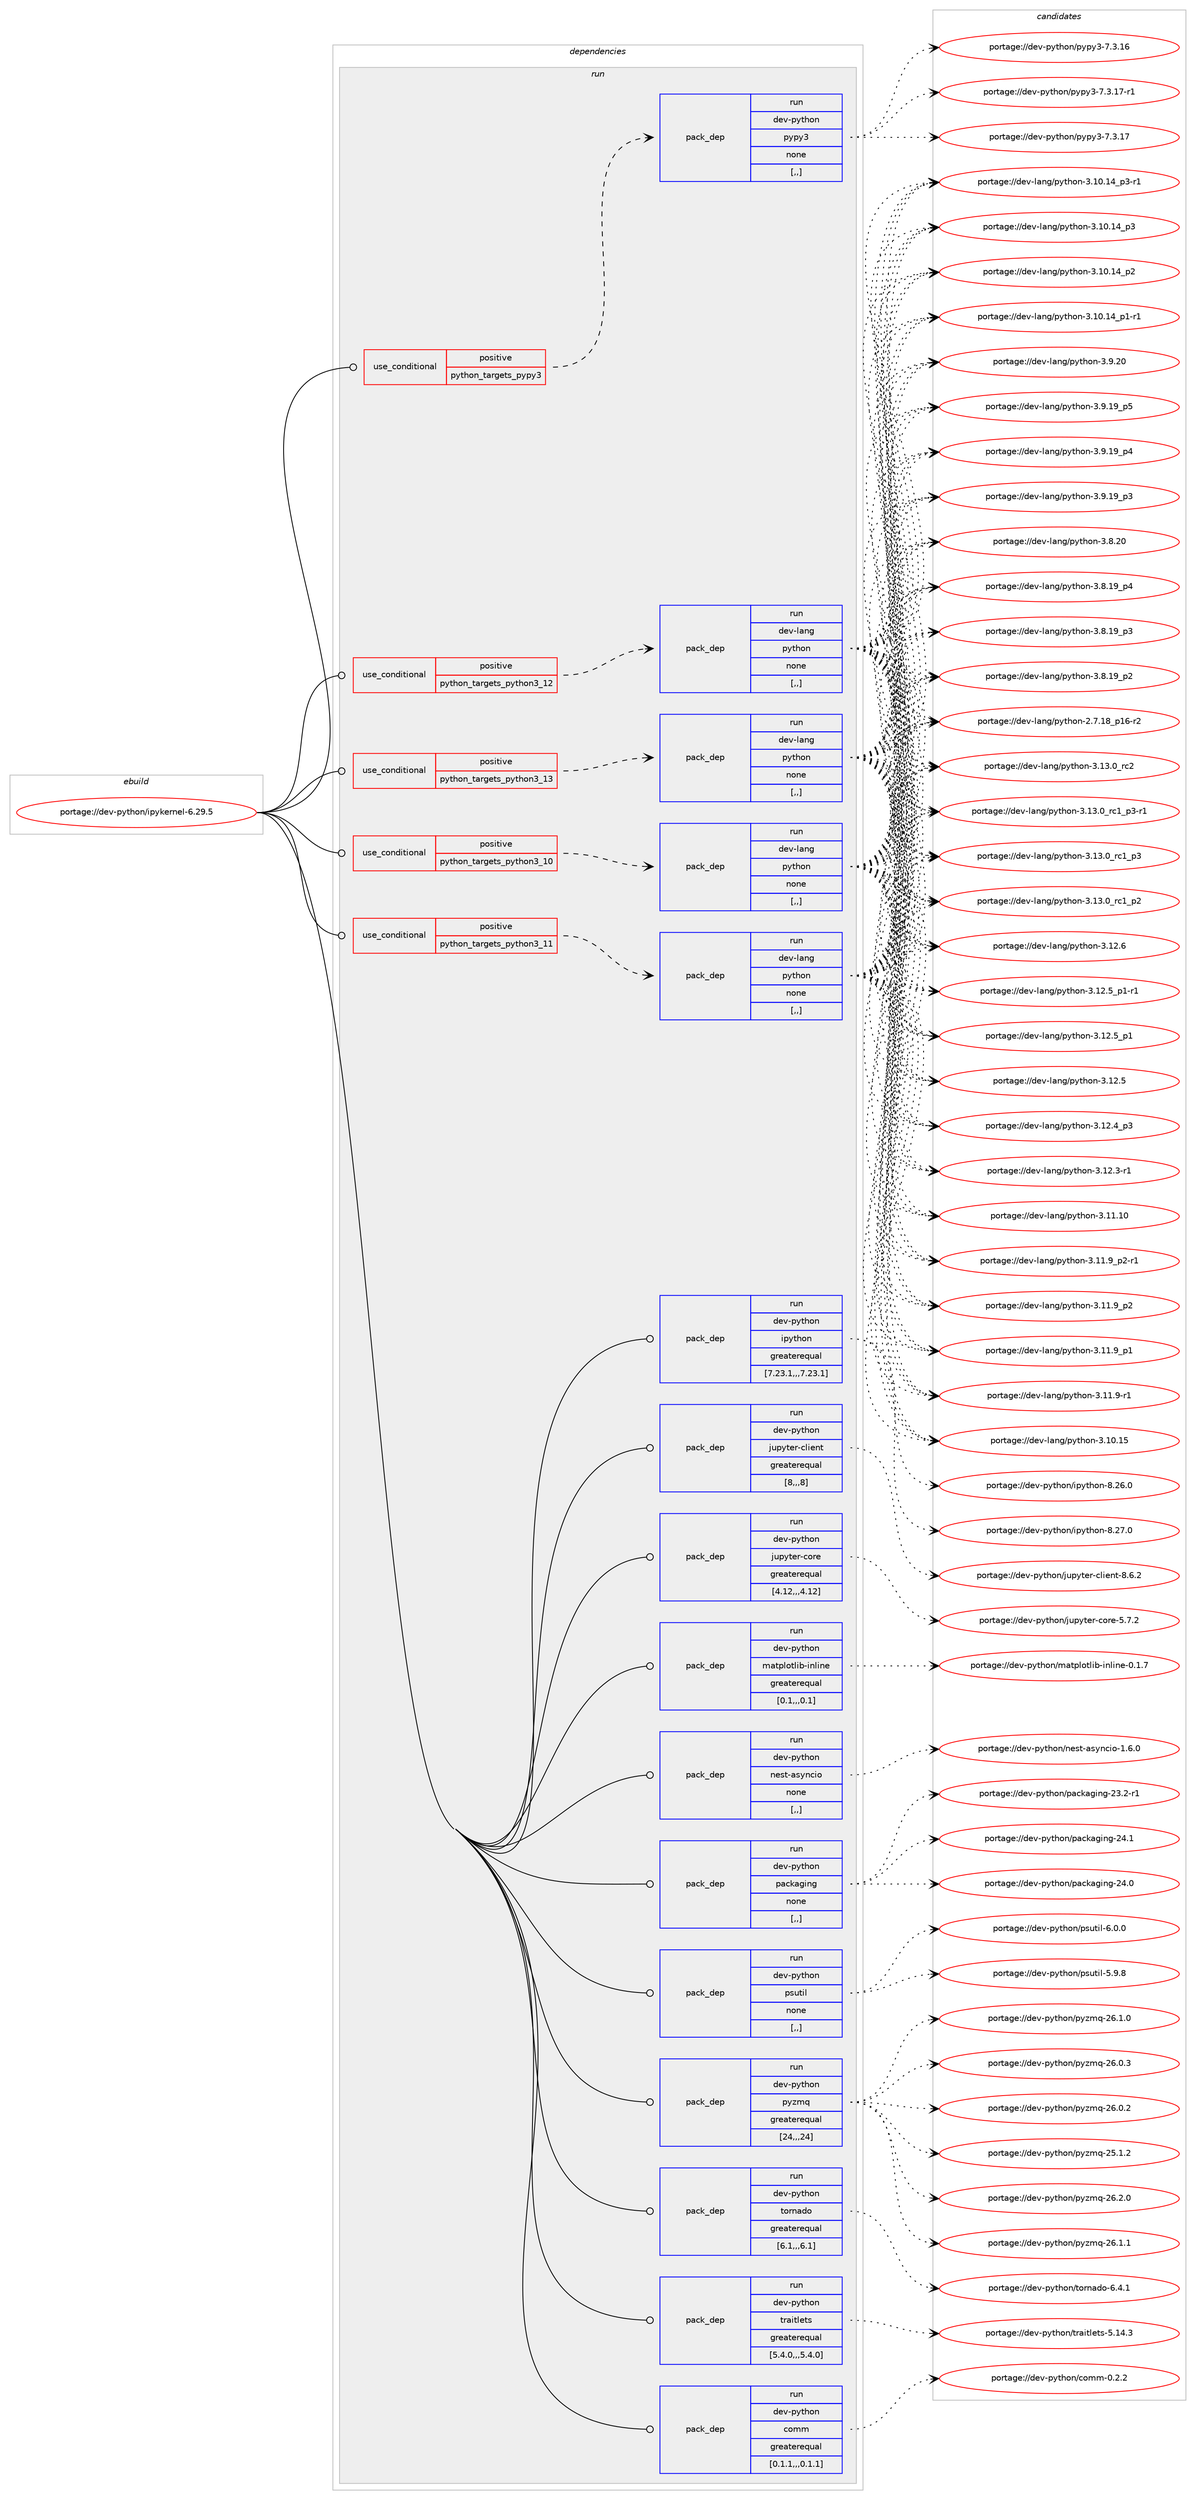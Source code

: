 digraph prolog {

# *************
# Graph options
# *************

newrank=true;
concentrate=true;
compound=true;
graph [rankdir=LR,fontname=Helvetica,fontsize=10,ranksep=1.5];#, ranksep=2.5, nodesep=0.2];
edge  [arrowhead=vee];
node  [fontname=Helvetica,fontsize=10];

# **********
# The ebuild
# **********

subgraph cluster_leftcol {
color=gray;
label=<<i>ebuild</i>>;
id [label="portage://dev-python/ipykernel-6.29.5", color=red, width=4, href="../dev-python/ipykernel-6.29.5.svg"];
}

# ****************
# The dependencies
# ****************

subgraph cluster_midcol {
color=gray;
label=<<i>dependencies</i>>;
subgraph cluster_compile {
fillcolor="#eeeeee";
style=filled;
label=<<i>compile</i>>;
}
subgraph cluster_compileandrun {
fillcolor="#eeeeee";
style=filled;
label=<<i>compile and run</i>>;
}
subgraph cluster_run {
fillcolor="#eeeeee";
style=filled;
label=<<i>run</i>>;
subgraph cond163982 {
dependency642794 [label=<<TABLE BORDER="0" CELLBORDER="1" CELLSPACING="0" CELLPADDING="4"><TR><TD ROWSPAN="3" CELLPADDING="10">use_conditional</TD></TR><TR><TD>positive</TD></TR><TR><TD>python_targets_pypy3</TD></TR></TABLE>>, shape=none, color=red];
subgraph pack473993 {
dependency642795 [label=<<TABLE BORDER="0" CELLBORDER="1" CELLSPACING="0" CELLPADDING="4" WIDTH="220"><TR><TD ROWSPAN="6" CELLPADDING="30">pack_dep</TD></TR><TR><TD WIDTH="110">run</TD></TR><TR><TD>dev-python</TD></TR><TR><TD>pypy3</TD></TR><TR><TD>none</TD></TR><TR><TD>[,,]</TD></TR></TABLE>>, shape=none, color=blue];
}
dependency642794:e -> dependency642795:w [weight=20,style="dashed",arrowhead="vee"];
}
id:e -> dependency642794:w [weight=20,style="solid",arrowhead="odot"];
subgraph cond163983 {
dependency642796 [label=<<TABLE BORDER="0" CELLBORDER="1" CELLSPACING="0" CELLPADDING="4"><TR><TD ROWSPAN="3" CELLPADDING="10">use_conditional</TD></TR><TR><TD>positive</TD></TR><TR><TD>python_targets_python3_10</TD></TR></TABLE>>, shape=none, color=red];
subgraph pack473994 {
dependency642797 [label=<<TABLE BORDER="0" CELLBORDER="1" CELLSPACING="0" CELLPADDING="4" WIDTH="220"><TR><TD ROWSPAN="6" CELLPADDING="30">pack_dep</TD></TR><TR><TD WIDTH="110">run</TD></TR><TR><TD>dev-lang</TD></TR><TR><TD>python</TD></TR><TR><TD>none</TD></TR><TR><TD>[,,]</TD></TR></TABLE>>, shape=none, color=blue];
}
dependency642796:e -> dependency642797:w [weight=20,style="dashed",arrowhead="vee"];
}
id:e -> dependency642796:w [weight=20,style="solid",arrowhead="odot"];
subgraph cond163984 {
dependency642798 [label=<<TABLE BORDER="0" CELLBORDER="1" CELLSPACING="0" CELLPADDING="4"><TR><TD ROWSPAN="3" CELLPADDING="10">use_conditional</TD></TR><TR><TD>positive</TD></TR><TR><TD>python_targets_python3_11</TD></TR></TABLE>>, shape=none, color=red];
subgraph pack473995 {
dependency642799 [label=<<TABLE BORDER="0" CELLBORDER="1" CELLSPACING="0" CELLPADDING="4" WIDTH="220"><TR><TD ROWSPAN="6" CELLPADDING="30">pack_dep</TD></TR><TR><TD WIDTH="110">run</TD></TR><TR><TD>dev-lang</TD></TR><TR><TD>python</TD></TR><TR><TD>none</TD></TR><TR><TD>[,,]</TD></TR></TABLE>>, shape=none, color=blue];
}
dependency642798:e -> dependency642799:w [weight=20,style="dashed",arrowhead="vee"];
}
id:e -> dependency642798:w [weight=20,style="solid",arrowhead="odot"];
subgraph cond163985 {
dependency642800 [label=<<TABLE BORDER="0" CELLBORDER="1" CELLSPACING="0" CELLPADDING="4"><TR><TD ROWSPAN="3" CELLPADDING="10">use_conditional</TD></TR><TR><TD>positive</TD></TR><TR><TD>python_targets_python3_12</TD></TR></TABLE>>, shape=none, color=red];
subgraph pack473996 {
dependency642801 [label=<<TABLE BORDER="0" CELLBORDER="1" CELLSPACING="0" CELLPADDING="4" WIDTH="220"><TR><TD ROWSPAN="6" CELLPADDING="30">pack_dep</TD></TR><TR><TD WIDTH="110">run</TD></TR><TR><TD>dev-lang</TD></TR><TR><TD>python</TD></TR><TR><TD>none</TD></TR><TR><TD>[,,]</TD></TR></TABLE>>, shape=none, color=blue];
}
dependency642800:e -> dependency642801:w [weight=20,style="dashed",arrowhead="vee"];
}
id:e -> dependency642800:w [weight=20,style="solid",arrowhead="odot"];
subgraph cond163986 {
dependency642802 [label=<<TABLE BORDER="0" CELLBORDER="1" CELLSPACING="0" CELLPADDING="4"><TR><TD ROWSPAN="3" CELLPADDING="10">use_conditional</TD></TR><TR><TD>positive</TD></TR><TR><TD>python_targets_python3_13</TD></TR></TABLE>>, shape=none, color=red];
subgraph pack473997 {
dependency642803 [label=<<TABLE BORDER="0" CELLBORDER="1" CELLSPACING="0" CELLPADDING="4" WIDTH="220"><TR><TD ROWSPAN="6" CELLPADDING="30">pack_dep</TD></TR><TR><TD WIDTH="110">run</TD></TR><TR><TD>dev-lang</TD></TR><TR><TD>python</TD></TR><TR><TD>none</TD></TR><TR><TD>[,,]</TD></TR></TABLE>>, shape=none, color=blue];
}
dependency642802:e -> dependency642803:w [weight=20,style="dashed",arrowhead="vee"];
}
id:e -> dependency642802:w [weight=20,style="solid",arrowhead="odot"];
subgraph pack473998 {
dependency642804 [label=<<TABLE BORDER="0" CELLBORDER="1" CELLSPACING="0" CELLPADDING="4" WIDTH="220"><TR><TD ROWSPAN="6" CELLPADDING="30">pack_dep</TD></TR><TR><TD WIDTH="110">run</TD></TR><TR><TD>dev-python</TD></TR><TR><TD>comm</TD></TR><TR><TD>greaterequal</TD></TR><TR><TD>[0.1.1,,,0.1.1]</TD></TR></TABLE>>, shape=none, color=blue];
}
id:e -> dependency642804:w [weight=20,style="solid",arrowhead="odot"];
subgraph pack473999 {
dependency642805 [label=<<TABLE BORDER="0" CELLBORDER="1" CELLSPACING="0" CELLPADDING="4" WIDTH="220"><TR><TD ROWSPAN="6" CELLPADDING="30">pack_dep</TD></TR><TR><TD WIDTH="110">run</TD></TR><TR><TD>dev-python</TD></TR><TR><TD>ipython</TD></TR><TR><TD>greaterequal</TD></TR><TR><TD>[7.23.1,,,7.23.1]</TD></TR></TABLE>>, shape=none, color=blue];
}
id:e -> dependency642805:w [weight=20,style="solid",arrowhead="odot"];
subgraph pack474000 {
dependency642806 [label=<<TABLE BORDER="0" CELLBORDER="1" CELLSPACING="0" CELLPADDING="4" WIDTH="220"><TR><TD ROWSPAN="6" CELLPADDING="30">pack_dep</TD></TR><TR><TD WIDTH="110">run</TD></TR><TR><TD>dev-python</TD></TR><TR><TD>jupyter-client</TD></TR><TR><TD>greaterequal</TD></TR><TR><TD>[8,,,8]</TD></TR></TABLE>>, shape=none, color=blue];
}
id:e -> dependency642806:w [weight=20,style="solid",arrowhead="odot"];
subgraph pack474001 {
dependency642807 [label=<<TABLE BORDER="0" CELLBORDER="1" CELLSPACING="0" CELLPADDING="4" WIDTH="220"><TR><TD ROWSPAN="6" CELLPADDING="30">pack_dep</TD></TR><TR><TD WIDTH="110">run</TD></TR><TR><TD>dev-python</TD></TR><TR><TD>jupyter-core</TD></TR><TR><TD>greaterequal</TD></TR><TR><TD>[4.12,,,4.12]</TD></TR></TABLE>>, shape=none, color=blue];
}
id:e -> dependency642807:w [weight=20,style="solid",arrowhead="odot"];
subgraph pack474002 {
dependency642808 [label=<<TABLE BORDER="0" CELLBORDER="1" CELLSPACING="0" CELLPADDING="4" WIDTH="220"><TR><TD ROWSPAN="6" CELLPADDING="30">pack_dep</TD></TR><TR><TD WIDTH="110">run</TD></TR><TR><TD>dev-python</TD></TR><TR><TD>matplotlib-inline</TD></TR><TR><TD>greaterequal</TD></TR><TR><TD>[0.1,,,0.1]</TD></TR></TABLE>>, shape=none, color=blue];
}
id:e -> dependency642808:w [weight=20,style="solid",arrowhead="odot"];
subgraph pack474003 {
dependency642809 [label=<<TABLE BORDER="0" CELLBORDER="1" CELLSPACING="0" CELLPADDING="4" WIDTH="220"><TR><TD ROWSPAN="6" CELLPADDING="30">pack_dep</TD></TR><TR><TD WIDTH="110">run</TD></TR><TR><TD>dev-python</TD></TR><TR><TD>nest-asyncio</TD></TR><TR><TD>none</TD></TR><TR><TD>[,,]</TD></TR></TABLE>>, shape=none, color=blue];
}
id:e -> dependency642809:w [weight=20,style="solid",arrowhead="odot"];
subgraph pack474004 {
dependency642810 [label=<<TABLE BORDER="0" CELLBORDER="1" CELLSPACING="0" CELLPADDING="4" WIDTH="220"><TR><TD ROWSPAN="6" CELLPADDING="30">pack_dep</TD></TR><TR><TD WIDTH="110">run</TD></TR><TR><TD>dev-python</TD></TR><TR><TD>packaging</TD></TR><TR><TD>none</TD></TR><TR><TD>[,,]</TD></TR></TABLE>>, shape=none, color=blue];
}
id:e -> dependency642810:w [weight=20,style="solid",arrowhead="odot"];
subgraph pack474005 {
dependency642811 [label=<<TABLE BORDER="0" CELLBORDER="1" CELLSPACING="0" CELLPADDING="4" WIDTH="220"><TR><TD ROWSPAN="6" CELLPADDING="30">pack_dep</TD></TR><TR><TD WIDTH="110">run</TD></TR><TR><TD>dev-python</TD></TR><TR><TD>psutil</TD></TR><TR><TD>none</TD></TR><TR><TD>[,,]</TD></TR></TABLE>>, shape=none, color=blue];
}
id:e -> dependency642811:w [weight=20,style="solid",arrowhead="odot"];
subgraph pack474006 {
dependency642812 [label=<<TABLE BORDER="0" CELLBORDER="1" CELLSPACING="0" CELLPADDING="4" WIDTH="220"><TR><TD ROWSPAN="6" CELLPADDING="30">pack_dep</TD></TR><TR><TD WIDTH="110">run</TD></TR><TR><TD>dev-python</TD></TR><TR><TD>pyzmq</TD></TR><TR><TD>greaterequal</TD></TR><TR><TD>[24,,,24]</TD></TR></TABLE>>, shape=none, color=blue];
}
id:e -> dependency642812:w [weight=20,style="solid",arrowhead="odot"];
subgraph pack474007 {
dependency642813 [label=<<TABLE BORDER="0" CELLBORDER="1" CELLSPACING="0" CELLPADDING="4" WIDTH="220"><TR><TD ROWSPAN="6" CELLPADDING="30">pack_dep</TD></TR><TR><TD WIDTH="110">run</TD></TR><TR><TD>dev-python</TD></TR><TR><TD>tornado</TD></TR><TR><TD>greaterequal</TD></TR><TR><TD>[6.1,,,6.1]</TD></TR></TABLE>>, shape=none, color=blue];
}
id:e -> dependency642813:w [weight=20,style="solid",arrowhead="odot"];
subgraph pack474008 {
dependency642814 [label=<<TABLE BORDER="0" CELLBORDER="1" CELLSPACING="0" CELLPADDING="4" WIDTH="220"><TR><TD ROWSPAN="6" CELLPADDING="30">pack_dep</TD></TR><TR><TD WIDTH="110">run</TD></TR><TR><TD>dev-python</TD></TR><TR><TD>traitlets</TD></TR><TR><TD>greaterequal</TD></TR><TR><TD>[5.4.0,,,5.4.0]</TD></TR></TABLE>>, shape=none, color=blue];
}
id:e -> dependency642814:w [weight=20,style="solid",arrowhead="odot"];
}
}

# **************
# The candidates
# **************

subgraph cluster_choices {
rank=same;
color=gray;
label=<<i>candidates</i>>;

subgraph choice473993 {
color=black;
nodesep=1;
choice100101118451121211161041111104711212111212151455546514649554511449 [label="portage://dev-python/pypy3-7.3.17-r1", color=red, width=4,href="../dev-python/pypy3-7.3.17-r1.svg"];
choice10010111845112121116104111110471121211121215145554651464955 [label="portage://dev-python/pypy3-7.3.17", color=red, width=4,href="../dev-python/pypy3-7.3.17.svg"];
choice10010111845112121116104111110471121211121215145554651464954 [label="portage://dev-python/pypy3-7.3.16", color=red, width=4,href="../dev-python/pypy3-7.3.16.svg"];
dependency642795:e -> choice100101118451121211161041111104711212111212151455546514649554511449:w [style=dotted,weight="100"];
dependency642795:e -> choice10010111845112121116104111110471121211121215145554651464955:w [style=dotted,weight="100"];
dependency642795:e -> choice10010111845112121116104111110471121211121215145554651464954:w [style=dotted,weight="100"];
}
subgraph choice473994 {
color=black;
nodesep=1;
choice10010111845108971101034711212111610411111045514649514648951149950 [label="portage://dev-lang/python-3.13.0_rc2", color=red, width=4,href="../dev-lang/python-3.13.0_rc2.svg"];
choice1001011184510897110103471121211161041111104551464951464895114994995112514511449 [label="portage://dev-lang/python-3.13.0_rc1_p3-r1", color=red, width=4,href="../dev-lang/python-3.13.0_rc1_p3-r1.svg"];
choice100101118451089711010347112121116104111110455146495146489511499499511251 [label="portage://dev-lang/python-3.13.0_rc1_p3", color=red, width=4,href="../dev-lang/python-3.13.0_rc1_p3.svg"];
choice100101118451089711010347112121116104111110455146495146489511499499511250 [label="portage://dev-lang/python-3.13.0_rc1_p2", color=red, width=4,href="../dev-lang/python-3.13.0_rc1_p2.svg"];
choice10010111845108971101034711212111610411111045514649504654 [label="portage://dev-lang/python-3.12.6", color=red, width=4,href="../dev-lang/python-3.12.6.svg"];
choice1001011184510897110103471121211161041111104551464950465395112494511449 [label="portage://dev-lang/python-3.12.5_p1-r1", color=red, width=4,href="../dev-lang/python-3.12.5_p1-r1.svg"];
choice100101118451089711010347112121116104111110455146495046539511249 [label="portage://dev-lang/python-3.12.5_p1", color=red, width=4,href="../dev-lang/python-3.12.5_p1.svg"];
choice10010111845108971101034711212111610411111045514649504653 [label="portage://dev-lang/python-3.12.5", color=red, width=4,href="../dev-lang/python-3.12.5.svg"];
choice100101118451089711010347112121116104111110455146495046529511251 [label="portage://dev-lang/python-3.12.4_p3", color=red, width=4,href="../dev-lang/python-3.12.4_p3.svg"];
choice100101118451089711010347112121116104111110455146495046514511449 [label="portage://dev-lang/python-3.12.3-r1", color=red, width=4,href="../dev-lang/python-3.12.3-r1.svg"];
choice1001011184510897110103471121211161041111104551464949464948 [label="portage://dev-lang/python-3.11.10", color=red, width=4,href="../dev-lang/python-3.11.10.svg"];
choice1001011184510897110103471121211161041111104551464949465795112504511449 [label="portage://dev-lang/python-3.11.9_p2-r1", color=red, width=4,href="../dev-lang/python-3.11.9_p2-r1.svg"];
choice100101118451089711010347112121116104111110455146494946579511250 [label="portage://dev-lang/python-3.11.9_p2", color=red, width=4,href="../dev-lang/python-3.11.9_p2.svg"];
choice100101118451089711010347112121116104111110455146494946579511249 [label="portage://dev-lang/python-3.11.9_p1", color=red, width=4,href="../dev-lang/python-3.11.9_p1.svg"];
choice100101118451089711010347112121116104111110455146494946574511449 [label="portage://dev-lang/python-3.11.9-r1", color=red, width=4,href="../dev-lang/python-3.11.9-r1.svg"];
choice1001011184510897110103471121211161041111104551464948464953 [label="portage://dev-lang/python-3.10.15", color=red, width=4,href="../dev-lang/python-3.10.15.svg"];
choice100101118451089711010347112121116104111110455146494846495295112514511449 [label="portage://dev-lang/python-3.10.14_p3-r1", color=red, width=4,href="../dev-lang/python-3.10.14_p3-r1.svg"];
choice10010111845108971101034711212111610411111045514649484649529511251 [label="portage://dev-lang/python-3.10.14_p3", color=red, width=4,href="../dev-lang/python-3.10.14_p3.svg"];
choice10010111845108971101034711212111610411111045514649484649529511250 [label="portage://dev-lang/python-3.10.14_p2", color=red, width=4,href="../dev-lang/python-3.10.14_p2.svg"];
choice100101118451089711010347112121116104111110455146494846495295112494511449 [label="portage://dev-lang/python-3.10.14_p1-r1", color=red, width=4,href="../dev-lang/python-3.10.14_p1-r1.svg"];
choice10010111845108971101034711212111610411111045514657465048 [label="portage://dev-lang/python-3.9.20", color=red, width=4,href="../dev-lang/python-3.9.20.svg"];
choice100101118451089711010347112121116104111110455146574649579511253 [label="portage://dev-lang/python-3.9.19_p5", color=red, width=4,href="../dev-lang/python-3.9.19_p5.svg"];
choice100101118451089711010347112121116104111110455146574649579511252 [label="portage://dev-lang/python-3.9.19_p4", color=red, width=4,href="../dev-lang/python-3.9.19_p4.svg"];
choice100101118451089711010347112121116104111110455146574649579511251 [label="portage://dev-lang/python-3.9.19_p3", color=red, width=4,href="../dev-lang/python-3.9.19_p3.svg"];
choice10010111845108971101034711212111610411111045514656465048 [label="portage://dev-lang/python-3.8.20", color=red, width=4,href="../dev-lang/python-3.8.20.svg"];
choice100101118451089711010347112121116104111110455146564649579511252 [label="portage://dev-lang/python-3.8.19_p4", color=red, width=4,href="../dev-lang/python-3.8.19_p4.svg"];
choice100101118451089711010347112121116104111110455146564649579511251 [label="portage://dev-lang/python-3.8.19_p3", color=red, width=4,href="../dev-lang/python-3.8.19_p3.svg"];
choice100101118451089711010347112121116104111110455146564649579511250 [label="portage://dev-lang/python-3.8.19_p2", color=red, width=4,href="../dev-lang/python-3.8.19_p2.svg"];
choice100101118451089711010347112121116104111110455046554649569511249544511450 [label="portage://dev-lang/python-2.7.18_p16-r2", color=red, width=4,href="../dev-lang/python-2.7.18_p16-r2.svg"];
dependency642797:e -> choice10010111845108971101034711212111610411111045514649514648951149950:w [style=dotted,weight="100"];
dependency642797:e -> choice1001011184510897110103471121211161041111104551464951464895114994995112514511449:w [style=dotted,weight="100"];
dependency642797:e -> choice100101118451089711010347112121116104111110455146495146489511499499511251:w [style=dotted,weight="100"];
dependency642797:e -> choice100101118451089711010347112121116104111110455146495146489511499499511250:w [style=dotted,weight="100"];
dependency642797:e -> choice10010111845108971101034711212111610411111045514649504654:w [style=dotted,weight="100"];
dependency642797:e -> choice1001011184510897110103471121211161041111104551464950465395112494511449:w [style=dotted,weight="100"];
dependency642797:e -> choice100101118451089711010347112121116104111110455146495046539511249:w [style=dotted,weight="100"];
dependency642797:e -> choice10010111845108971101034711212111610411111045514649504653:w [style=dotted,weight="100"];
dependency642797:e -> choice100101118451089711010347112121116104111110455146495046529511251:w [style=dotted,weight="100"];
dependency642797:e -> choice100101118451089711010347112121116104111110455146495046514511449:w [style=dotted,weight="100"];
dependency642797:e -> choice1001011184510897110103471121211161041111104551464949464948:w [style=dotted,weight="100"];
dependency642797:e -> choice1001011184510897110103471121211161041111104551464949465795112504511449:w [style=dotted,weight="100"];
dependency642797:e -> choice100101118451089711010347112121116104111110455146494946579511250:w [style=dotted,weight="100"];
dependency642797:e -> choice100101118451089711010347112121116104111110455146494946579511249:w [style=dotted,weight="100"];
dependency642797:e -> choice100101118451089711010347112121116104111110455146494946574511449:w [style=dotted,weight="100"];
dependency642797:e -> choice1001011184510897110103471121211161041111104551464948464953:w [style=dotted,weight="100"];
dependency642797:e -> choice100101118451089711010347112121116104111110455146494846495295112514511449:w [style=dotted,weight="100"];
dependency642797:e -> choice10010111845108971101034711212111610411111045514649484649529511251:w [style=dotted,weight="100"];
dependency642797:e -> choice10010111845108971101034711212111610411111045514649484649529511250:w [style=dotted,weight="100"];
dependency642797:e -> choice100101118451089711010347112121116104111110455146494846495295112494511449:w [style=dotted,weight="100"];
dependency642797:e -> choice10010111845108971101034711212111610411111045514657465048:w [style=dotted,weight="100"];
dependency642797:e -> choice100101118451089711010347112121116104111110455146574649579511253:w [style=dotted,weight="100"];
dependency642797:e -> choice100101118451089711010347112121116104111110455146574649579511252:w [style=dotted,weight="100"];
dependency642797:e -> choice100101118451089711010347112121116104111110455146574649579511251:w [style=dotted,weight="100"];
dependency642797:e -> choice10010111845108971101034711212111610411111045514656465048:w [style=dotted,weight="100"];
dependency642797:e -> choice100101118451089711010347112121116104111110455146564649579511252:w [style=dotted,weight="100"];
dependency642797:e -> choice100101118451089711010347112121116104111110455146564649579511251:w [style=dotted,weight="100"];
dependency642797:e -> choice100101118451089711010347112121116104111110455146564649579511250:w [style=dotted,weight="100"];
dependency642797:e -> choice100101118451089711010347112121116104111110455046554649569511249544511450:w [style=dotted,weight="100"];
}
subgraph choice473995 {
color=black;
nodesep=1;
choice10010111845108971101034711212111610411111045514649514648951149950 [label="portage://dev-lang/python-3.13.0_rc2", color=red, width=4,href="../dev-lang/python-3.13.0_rc2.svg"];
choice1001011184510897110103471121211161041111104551464951464895114994995112514511449 [label="portage://dev-lang/python-3.13.0_rc1_p3-r1", color=red, width=4,href="../dev-lang/python-3.13.0_rc1_p3-r1.svg"];
choice100101118451089711010347112121116104111110455146495146489511499499511251 [label="portage://dev-lang/python-3.13.0_rc1_p3", color=red, width=4,href="../dev-lang/python-3.13.0_rc1_p3.svg"];
choice100101118451089711010347112121116104111110455146495146489511499499511250 [label="portage://dev-lang/python-3.13.0_rc1_p2", color=red, width=4,href="../dev-lang/python-3.13.0_rc1_p2.svg"];
choice10010111845108971101034711212111610411111045514649504654 [label="portage://dev-lang/python-3.12.6", color=red, width=4,href="../dev-lang/python-3.12.6.svg"];
choice1001011184510897110103471121211161041111104551464950465395112494511449 [label="portage://dev-lang/python-3.12.5_p1-r1", color=red, width=4,href="../dev-lang/python-3.12.5_p1-r1.svg"];
choice100101118451089711010347112121116104111110455146495046539511249 [label="portage://dev-lang/python-3.12.5_p1", color=red, width=4,href="../dev-lang/python-3.12.5_p1.svg"];
choice10010111845108971101034711212111610411111045514649504653 [label="portage://dev-lang/python-3.12.5", color=red, width=4,href="../dev-lang/python-3.12.5.svg"];
choice100101118451089711010347112121116104111110455146495046529511251 [label="portage://dev-lang/python-3.12.4_p3", color=red, width=4,href="../dev-lang/python-3.12.4_p3.svg"];
choice100101118451089711010347112121116104111110455146495046514511449 [label="portage://dev-lang/python-3.12.3-r1", color=red, width=4,href="../dev-lang/python-3.12.3-r1.svg"];
choice1001011184510897110103471121211161041111104551464949464948 [label="portage://dev-lang/python-3.11.10", color=red, width=4,href="../dev-lang/python-3.11.10.svg"];
choice1001011184510897110103471121211161041111104551464949465795112504511449 [label="portage://dev-lang/python-3.11.9_p2-r1", color=red, width=4,href="../dev-lang/python-3.11.9_p2-r1.svg"];
choice100101118451089711010347112121116104111110455146494946579511250 [label="portage://dev-lang/python-3.11.9_p2", color=red, width=4,href="../dev-lang/python-3.11.9_p2.svg"];
choice100101118451089711010347112121116104111110455146494946579511249 [label="portage://dev-lang/python-3.11.9_p1", color=red, width=4,href="../dev-lang/python-3.11.9_p1.svg"];
choice100101118451089711010347112121116104111110455146494946574511449 [label="portage://dev-lang/python-3.11.9-r1", color=red, width=4,href="../dev-lang/python-3.11.9-r1.svg"];
choice1001011184510897110103471121211161041111104551464948464953 [label="portage://dev-lang/python-3.10.15", color=red, width=4,href="../dev-lang/python-3.10.15.svg"];
choice100101118451089711010347112121116104111110455146494846495295112514511449 [label="portage://dev-lang/python-3.10.14_p3-r1", color=red, width=4,href="../dev-lang/python-3.10.14_p3-r1.svg"];
choice10010111845108971101034711212111610411111045514649484649529511251 [label="portage://dev-lang/python-3.10.14_p3", color=red, width=4,href="../dev-lang/python-3.10.14_p3.svg"];
choice10010111845108971101034711212111610411111045514649484649529511250 [label="portage://dev-lang/python-3.10.14_p2", color=red, width=4,href="../dev-lang/python-3.10.14_p2.svg"];
choice100101118451089711010347112121116104111110455146494846495295112494511449 [label="portage://dev-lang/python-3.10.14_p1-r1", color=red, width=4,href="../dev-lang/python-3.10.14_p1-r1.svg"];
choice10010111845108971101034711212111610411111045514657465048 [label="portage://dev-lang/python-3.9.20", color=red, width=4,href="../dev-lang/python-3.9.20.svg"];
choice100101118451089711010347112121116104111110455146574649579511253 [label="portage://dev-lang/python-3.9.19_p5", color=red, width=4,href="../dev-lang/python-3.9.19_p5.svg"];
choice100101118451089711010347112121116104111110455146574649579511252 [label="portage://dev-lang/python-3.9.19_p4", color=red, width=4,href="../dev-lang/python-3.9.19_p4.svg"];
choice100101118451089711010347112121116104111110455146574649579511251 [label="portage://dev-lang/python-3.9.19_p3", color=red, width=4,href="../dev-lang/python-3.9.19_p3.svg"];
choice10010111845108971101034711212111610411111045514656465048 [label="portage://dev-lang/python-3.8.20", color=red, width=4,href="../dev-lang/python-3.8.20.svg"];
choice100101118451089711010347112121116104111110455146564649579511252 [label="portage://dev-lang/python-3.8.19_p4", color=red, width=4,href="../dev-lang/python-3.8.19_p4.svg"];
choice100101118451089711010347112121116104111110455146564649579511251 [label="portage://dev-lang/python-3.8.19_p3", color=red, width=4,href="../dev-lang/python-3.8.19_p3.svg"];
choice100101118451089711010347112121116104111110455146564649579511250 [label="portage://dev-lang/python-3.8.19_p2", color=red, width=4,href="../dev-lang/python-3.8.19_p2.svg"];
choice100101118451089711010347112121116104111110455046554649569511249544511450 [label="portage://dev-lang/python-2.7.18_p16-r2", color=red, width=4,href="../dev-lang/python-2.7.18_p16-r2.svg"];
dependency642799:e -> choice10010111845108971101034711212111610411111045514649514648951149950:w [style=dotted,weight="100"];
dependency642799:e -> choice1001011184510897110103471121211161041111104551464951464895114994995112514511449:w [style=dotted,weight="100"];
dependency642799:e -> choice100101118451089711010347112121116104111110455146495146489511499499511251:w [style=dotted,weight="100"];
dependency642799:e -> choice100101118451089711010347112121116104111110455146495146489511499499511250:w [style=dotted,weight="100"];
dependency642799:e -> choice10010111845108971101034711212111610411111045514649504654:w [style=dotted,weight="100"];
dependency642799:e -> choice1001011184510897110103471121211161041111104551464950465395112494511449:w [style=dotted,weight="100"];
dependency642799:e -> choice100101118451089711010347112121116104111110455146495046539511249:w [style=dotted,weight="100"];
dependency642799:e -> choice10010111845108971101034711212111610411111045514649504653:w [style=dotted,weight="100"];
dependency642799:e -> choice100101118451089711010347112121116104111110455146495046529511251:w [style=dotted,weight="100"];
dependency642799:e -> choice100101118451089711010347112121116104111110455146495046514511449:w [style=dotted,weight="100"];
dependency642799:e -> choice1001011184510897110103471121211161041111104551464949464948:w [style=dotted,weight="100"];
dependency642799:e -> choice1001011184510897110103471121211161041111104551464949465795112504511449:w [style=dotted,weight="100"];
dependency642799:e -> choice100101118451089711010347112121116104111110455146494946579511250:w [style=dotted,weight="100"];
dependency642799:e -> choice100101118451089711010347112121116104111110455146494946579511249:w [style=dotted,weight="100"];
dependency642799:e -> choice100101118451089711010347112121116104111110455146494946574511449:w [style=dotted,weight="100"];
dependency642799:e -> choice1001011184510897110103471121211161041111104551464948464953:w [style=dotted,weight="100"];
dependency642799:e -> choice100101118451089711010347112121116104111110455146494846495295112514511449:w [style=dotted,weight="100"];
dependency642799:e -> choice10010111845108971101034711212111610411111045514649484649529511251:w [style=dotted,weight="100"];
dependency642799:e -> choice10010111845108971101034711212111610411111045514649484649529511250:w [style=dotted,weight="100"];
dependency642799:e -> choice100101118451089711010347112121116104111110455146494846495295112494511449:w [style=dotted,weight="100"];
dependency642799:e -> choice10010111845108971101034711212111610411111045514657465048:w [style=dotted,weight="100"];
dependency642799:e -> choice100101118451089711010347112121116104111110455146574649579511253:w [style=dotted,weight="100"];
dependency642799:e -> choice100101118451089711010347112121116104111110455146574649579511252:w [style=dotted,weight="100"];
dependency642799:e -> choice100101118451089711010347112121116104111110455146574649579511251:w [style=dotted,weight="100"];
dependency642799:e -> choice10010111845108971101034711212111610411111045514656465048:w [style=dotted,weight="100"];
dependency642799:e -> choice100101118451089711010347112121116104111110455146564649579511252:w [style=dotted,weight="100"];
dependency642799:e -> choice100101118451089711010347112121116104111110455146564649579511251:w [style=dotted,weight="100"];
dependency642799:e -> choice100101118451089711010347112121116104111110455146564649579511250:w [style=dotted,weight="100"];
dependency642799:e -> choice100101118451089711010347112121116104111110455046554649569511249544511450:w [style=dotted,weight="100"];
}
subgraph choice473996 {
color=black;
nodesep=1;
choice10010111845108971101034711212111610411111045514649514648951149950 [label="portage://dev-lang/python-3.13.0_rc2", color=red, width=4,href="../dev-lang/python-3.13.0_rc2.svg"];
choice1001011184510897110103471121211161041111104551464951464895114994995112514511449 [label="portage://dev-lang/python-3.13.0_rc1_p3-r1", color=red, width=4,href="../dev-lang/python-3.13.0_rc1_p3-r1.svg"];
choice100101118451089711010347112121116104111110455146495146489511499499511251 [label="portage://dev-lang/python-3.13.0_rc1_p3", color=red, width=4,href="../dev-lang/python-3.13.0_rc1_p3.svg"];
choice100101118451089711010347112121116104111110455146495146489511499499511250 [label="portage://dev-lang/python-3.13.0_rc1_p2", color=red, width=4,href="../dev-lang/python-3.13.0_rc1_p2.svg"];
choice10010111845108971101034711212111610411111045514649504654 [label="portage://dev-lang/python-3.12.6", color=red, width=4,href="../dev-lang/python-3.12.6.svg"];
choice1001011184510897110103471121211161041111104551464950465395112494511449 [label="portage://dev-lang/python-3.12.5_p1-r1", color=red, width=4,href="../dev-lang/python-3.12.5_p1-r1.svg"];
choice100101118451089711010347112121116104111110455146495046539511249 [label="portage://dev-lang/python-3.12.5_p1", color=red, width=4,href="../dev-lang/python-3.12.5_p1.svg"];
choice10010111845108971101034711212111610411111045514649504653 [label="portage://dev-lang/python-3.12.5", color=red, width=4,href="../dev-lang/python-3.12.5.svg"];
choice100101118451089711010347112121116104111110455146495046529511251 [label="portage://dev-lang/python-3.12.4_p3", color=red, width=4,href="../dev-lang/python-3.12.4_p3.svg"];
choice100101118451089711010347112121116104111110455146495046514511449 [label="portage://dev-lang/python-3.12.3-r1", color=red, width=4,href="../dev-lang/python-3.12.3-r1.svg"];
choice1001011184510897110103471121211161041111104551464949464948 [label="portage://dev-lang/python-3.11.10", color=red, width=4,href="../dev-lang/python-3.11.10.svg"];
choice1001011184510897110103471121211161041111104551464949465795112504511449 [label="portage://dev-lang/python-3.11.9_p2-r1", color=red, width=4,href="../dev-lang/python-3.11.9_p2-r1.svg"];
choice100101118451089711010347112121116104111110455146494946579511250 [label="portage://dev-lang/python-3.11.9_p2", color=red, width=4,href="../dev-lang/python-3.11.9_p2.svg"];
choice100101118451089711010347112121116104111110455146494946579511249 [label="portage://dev-lang/python-3.11.9_p1", color=red, width=4,href="../dev-lang/python-3.11.9_p1.svg"];
choice100101118451089711010347112121116104111110455146494946574511449 [label="portage://dev-lang/python-3.11.9-r1", color=red, width=4,href="../dev-lang/python-3.11.9-r1.svg"];
choice1001011184510897110103471121211161041111104551464948464953 [label="portage://dev-lang/python-3.10.15", color=red, width=4,href="../dev-lang/python-3.10.15.svg"];
choice100101118451089711010347112121116104111110455146494846495295112514511449 [label="portage://dev-lang/python-3.10.14_p3-r1", color=red, width=4,href="../dev-lang/python-3.10.14_p3-r1.svg"];
choice10010111845108971101034711212111610411111045514649484649529511251 [label="portage://dev-lang/python-3.10.14_p3", color=red, width=4,href="../dev-lang/python-3.10.14_p3.svg"];
choice10010111845108971101034711212111610411111045514649484649529511250 [label="portage://dev-lang/python-3.10.14_p2", color=red, width=4,href="../dev-lang/python-3.10.14_p2.svg"];
choice100101118451089711010347112121116104111110455146494846495295112494511449 [label="portage://dev-lang/python-3.10.14_p1-r1", color=red, width=4,href="../dev-lang/python-3.10.14_p1-r1.svg"];
choice10010111845108971101034711212111610411111045514657465048 [label="portage://dev-lang/python-3.9.20", color=red, width=4,href="../dev-lang/python-3.9.20.svg"];
choice100101118451089711010347112121116104111110455146574649579511253 [label="portage://dev-lang/python-3.9.19_p5", color=red, width=4,href="../dev-lang/python-3.9.19_p5.svg"];
choice100101118451089711010347112121116104111110455146574649579511252 [label="portage://dev-lang/python-3.9.19_p4", color=red, width=4,href="../dev-lang/python-3.9.19_p4.svg"];
choice100101118451089711010347112121116104111110455146574649579511251 [label="portage://dev-lang/python-3.9.19_p3", color=red, width=4,href="../dev-lang/python-3.9.19_p3.svg"];
choice10010111845108971101034711212111610411111045514656465048 [label="portage://dev-lang/python-3.8.20", color=red, width=4,href="../dev-lang/python-3.8.20.svg"];
choice100101118451089711010347112121116104111110455146564649579511252 [label="portage://dev-lang/python-3.8.19_p4", color=red, width=4,href="../dev-lang/python-3.8.19_p4.svg"];
choice100101118451089711010347112121116104111110455146564649579511251 [label="portage://dev-lang/python-3.8.19_p3", color=red, width=4,href="../dev-lang/python-3.8.19_p3.svg"];
choice100101118451089711010347112121116104111110455146564649579511250 [label="portage://dev-lang/python-3.8.19_p2", color=red, width=4,href="../dev-lang/python-3.8.19_p2.svg"];
choice100101118451089711010347112121116104111110455046554649569511249544511450 [label="portage://dev-lang/python-2.7.18_p16-r2", color=red, width=4,href="../dev-lang/python-2.7.18_p16-r2.svg"];
dependency642801:e -> choice10010111845108971101034711212111610411111045514649514648951149950:w [style=dotted,weight="100"];
dependency642801:e -> choice1001011184510897110103471121211161041111104551464951464895114994995112514511449:w [style=dotted,weight="100"];
dependency642801:e -> choice100101118451089711010347112121116104111110455146495146489511499499511251:w [style=dotted,weight="100"];
dependency642801:e -> choice100101118451089711010347112121116104111110455146495146489511499499511250:w [style=dotted,weight="100"];
dependency642801:e -> choice10010111845108971101034711212111610411111045514649504654:w [style=dotted,weight="100"];
dependency642801:e -> choice1001011184510897110103471121211161041111104551464950465395112494511449:w [style=dotted,weight="100"];
dependency642801:e -> choice100101118451089711010347112121116104111110455146495046539511249:w [style=dotted,weight="100"];
dependency642801:e -> choice10010111845108971101034711212111610411111045514649504653:w [style=dotted,weight="100"];
dependency642801:e -> choice100101118451089711010347112121116104111110455146495046529511251:w [style=dotted,weight="100"];
dependency642801:e -> choice100101118451089711010347112121116104111110455146495046514511449:w [style=dotted,weight="100"];
dependency642801:e -> choice1001011184510897110103471121211161041111104551464949464948:w [style=dotted,weight="100"];
dependency642801:e -> choice1001011184510897110103471121211161041111104551464949465795112504511449:w [style=dotted,weight="100"];
dependency642801:e -> choice100101118451089711010347112121116104111110455146494946579511250:w [style=dotted,weight="100"];
dependency642801:e -> choice100101118451089711010347112121116104111110455146494946579511249:w [style=dotted,weight="100"];
dependency642801:e -> choice100101118451089711010347112121116104111110455146494946574511449:w [style=dotted,weight="100"];
dependency642801:e -> choice1001011184510897110103471121211161041111104551464948464953:w [style=dotted,weight="100"];
dependency642801:e -> choice100101118451089711010347112121116104111110455146494846495295112514511449:w [style=dotted,weight="100"];
dependency642801:e -> choice10010111845108971101034711212111610411111045514649484649529511251:w [style=dotted,weight="100"];
dependency642801:e -> choice10010111845108971101034711212111610411111045514649484649529511250:w [style=dotted,weight="100"];
dependency642801:e -> choice100101118451089711010347112121116104111110455146494846495295112494511449:w [style=dotted,weight="100"];
dependency642801:e -> choice10010111845108971101034711212111610411111045514657465048:w [style=dotted,weight="100"];
dependency642801:e -> choice100101118451089711010347112121116104111110455146574649579511253:w [style=dotted,weight="100"];
dependency642801:e -> choice100101118451089711010347112121116104111110455146574649579511252:w [style=dotted,weight="100"];
dependency642801:e -> choice100101118451089711010347112121116104111110455146574649579511251:w [style=dotted,weight="100"];
dependency642801:e -> choice10010111845108971101034711212111610411111045514656465048:w [style=dotted,weight="100"];
dependency642801:e -> choice100101118451089711010347112121116104111110455146564649579511252:w [style=dotted,weight="100"];
dependency642801:e -> choice100101118451089711010347112121116104111110455146564649579511251:w [style=dotted,weight="100"];
dependency642801:e -> choice100101118451089711010347112121116104111110455146564649579511250:w [style=dotted,weight="100"];
dependency642801:e -> choice100101118451089711010347112121116104111110455046554649569511249544511450:w [style=dotted,weight="100"];
}
subgraph choice473997 {
color=black;
nodesep=1;
choice10010111845108971101034711212111610411111045514649514648951149950 [label="portage://dev-lang/python-3.13.0_rc2", color=red, width=4,href="../dev-lang/python-3.13.0_rc2.svg"];
choice1001011184510897110103471121211161041111104551464951464895114994995112514511449 [label="portage://dev-lang/python-3.13.0_rc1_p3-r1", color=red, width=4,href="../dev-lang/python-3.13.0_rc1_p3-r1.svg"];
choice100101118451089711010347112121116104111110455146495146489511499499511251 [label="portage://dev-lang/python-3.13.0_rc1_p3", color=red, width=4,href="../dev-lang/python-3.13.0_rc1_p3.svg"];
choice100101118451089711010347112121116104111110455146495146489511499499511250 [label="portage://dev-lang/python-3.13.0_rc1_p2", color=red, width=4,href="../dev-lang/python-3.13.0_rc1_p2.svg"];
choice10010111845108971101034711212111610411111045514649504654 [label="portage://dev-lang/python-3.12.6", color=red, width=4,href="../dev-lang/python-3.12.6.svg"];
choice1001011184510897110103471121211161041111104551464950465395112494511449 [label="portage://dev-lang/python-3.12.5_p1-r1", color=red, width=4,href="../dev-lang/python-3.12.5_p1-r1.svg"];
choice100101118451089711010347112121116104111110455146495046539511249 [label="portage://dev-lang/python-3.12.5_p1", color=red, width=4,href="../dev-lang/python-3.12.5_p1.svg"];
choice10010111845108971101034711212111610411111045514649504653 [label="portage://dev-lang/python-3.12.5", color=red, width=4,href="../dev-lang/python-3.12.5.svg"];
choice100101118451089711010347112121116104111110455146495046529511251 [label="portage://dev-lang/python-3.12.4_p3", color=red, width=4,href="../dev-lang/python-3.12.4_p3.svg"];
choice100101118451089711010347112121116104111110455146495046514511449 [label="portage://dev-lang/python-3.12.3-r1", color=red, width=4,href="../dev-lang/python-3.12.3-r1.svg"];
choice1001011184510897110103471121211161041111104551464949464948 [label="portage://dev-lang/python-3.11.10", color=red, width=4,href="../dev-lang/python-3.11.10.svg"];
choice1001011184510897110103471121211161041111104551464949465795112504511449 [label="portage://dev-lang/python-3.11.9_p2-r1", color=red, width=4,href="../dev-lang/python-3.11.9_p2-r1.svg"];
choice100101118451089711010347112121116104111110455146494946579511250 [label="portage://dev-lang/python-3.11.9_p2", color=red, width=4,href="../dev-lang/python-3.11.9_p2.svg"];
choice100101118451089711010347112121116104111110455146494946579511249 [label="portage://dev-lang/python-3.11.9_p1", color=red, width=4,href="../dev-lang/python-3.11.9_p1.svg"];
choice100101118451089711010347112121116104111110455146494946574511449 [label="portage://dev-lang/python-3.11.9-r1", color=red, width=4,href="../dev-lang/python-3.11.9-r1.svg"];
choice1001011184510897110103471121211161041111104551464948464953 [label="portage://dev-lang/python-3.10.15", color=red, width=4,href="../dev-lang/python-3.10.15.svg"];
choice100101118451089711010347112121116104111110455146494846495295112514511449 [label="portage://dev-lang/python-3.10.14_p3-r1", color=red, width=4,href="../dev-lang/python-3.10.14_p3-r1.svg"];
choice10010111845108971101034711212111610411111045514649484649529511251 [label="portage://dev-lang/python-3.10.14_p3", color=red, width=4,href="../dev-lang/python-3.10.14_p3.svg"];
choice10010111845108971101034711212111610411111045514649484649529511250 [label="portage://dev-lang/python-3.10.14_p2", color=red, width=4,href="../dev-lang/python-3.10.14_p2.svg"];
choice100101118451089711010347112121116104111110455146494846495295112494511449 [label="portage://dev-lang/python-3.10.14_p1-r1", color=red, width=4,href="../dev-lang/python-3.10.14_p1-r1.svg"];
choice10010111845108971101034711212111610411111045514657465048 [label="portage://dev-lang/python-3.9.20", color=red, width=4,href="../dev-lang/python-3.9.20.svg"];
choice100101118451089711010347112121116104111110455146574649579511253 [label="portage://dev-lang/python-3.9.19_p5", color=red, width=4,href="../dev-lang/python-3.9.19_p5.svg"];
choice100101118451089711010347112121116104111110455146574649579511252 [label="portage://dev-lang/python-3.9.19_p4", color=red, width=4,href="../dev-lang/python-3.9.19_p4.svg"];
choice100101118451089711010347112121116104111110455146574649579511251 [label="portage://dev-lang/python-3.9.19_p3", color=red, width=4,href="../dev-lang/python-3.9.19_p3.svg"];
choice10010111845108971101034711212111610411111045514656465048 [label="portage://dev-lang/python-3.8.20", color=red, width=4,href="../dev-lang/python-3.8.20.svg"];
choice100101118451089711010347112121116104111110455146564649579511252 [label="portage://dev-lang/python-3.8.19_p4", color=red, width=4,href="../dev-lang/python-3.8.19_p4.svg"];
choice100101118451089711010347112121116104111110455146564649579511251 [label="portage://dev-lang/python-3.8.19_p3", color=red, width=4,href="../dev-lang/python-3.8.19_p3.svg"];
choice100101118451089711010347112121116104111110455146564649579511250 [label="portage://dev-lang/python-3.8.19_p2", color=red, width=4,href="../dev-lang/python-3.8.19_p2.svg"];
choice100101118451089711010347112121116104111110455046554649569511249544511450 [label="portage://dev-lang/python-2.7.18_p16-r2", color=red, width=4,href="../dev-lang/python-2.7.18_p16-r2.svg"];
dependency642803:e -> choice10010111845108971101034711212111610411111045514649514648951149950:w [style=dotted,weight="100"];
dependency642803:e -> choice1001011184510897110103471121211161041111104551464951464895114994995112514511449:w [style=dotted,weight="100"];
dependency642803:e -> choice100101118451089711010347112121116104111110455146495146489511499499511251:w [style=dotted,weight="100"];
dependency642803:e -> choice100101118451089711010347112121116104111110455146495146489511499499511250:w [style=dotted,weight="100"];
dependency642803:e -> choice10010111845108971101034711212111610411111045514649504654:w [style=dotted,weight="100"];
dependency642803:e -> choice1001011184510897110103471121211161041111104551464950465395112494511449:w [style=dotted,weight="100"];
dependency642803:e -> choice100101118451089711010347112121116104111110455146495046539511249:w [style=dotted,weight="100"];
dependency642803:e -> choice10010111845108971101034711212111610411111045514649504653:w [style=dotted,weight="100"];
dependency642803:e -> choice100101118451089711010347112121116104111110455146495046529511251:w [style=dotted,weight="100"];
dependency642803:e -> choice100101118451089711010347112121116104111110455146495046514511449:w [style=dotted,weight="100"];
dependency642803:e -> choice1001011184510897110103471121211161041111104551464949464948:w [style=dotted,weight="100"];
dependency642803:e -> choice1001011184510897110103471121211161041111104551464949465795112504511449:w [style=dotted,weight="100"];
dependency642803:e -> choice100101118451089711010347112121116104111110455146494946579511250:w [style=dotted,weight="100"];
dependency642803:e -> choice100101118451089711010347112121116104111110455146494946579511249:w [style=dotted,weight="100"];
dependency642803:e -> choice100101118451089711010347112121116104111110455146494946574511449:w [style=dotted,weight="100"];
dependency642803:e -> choice1001011184510897110103471121211161041111104551464948464953:w [style=dotted,weight="100"];
dependency642803:e -> choice100101118451089711010347112121116104111110455146494846495295112514511449:w [style=dotted,weight="100"];
dependency642803:e -> choice10010111845108971101034711212111610411111045514649484649529511251:w [style=dotted,weight="100"];
dependency642803:e -> choice10010111845108971101034711212111610411111045514649484649529511250:w [style=dotted,weight="100"];
dependency642803:e -> choice100101118451089711010347112121116104111110455146494846495295112494511449:w [style=dotted,weight="100"];
dependency642803:e -> choice10010111845108971101034711212111610411111045514657465048:w [style=dotted,weight="100"];
dependency642803:e -> choice100101118451089711010347112121116104111110455146574649579511253:w [style=dotted,weight="100"];
dependency642803:e -> choice100101118451089711010347112121116104111110455146574649579511252:w [style=dotted,weight="100"];
dependency642803:e -> choice100101118451089711010347112121116104111110455146574649579511251:w [style=dotted,weight="100"];
dependency642803:e -> choice10010111845108971101034711212111610411111045514656465048:w [style=dotted,weight="100"];
dependency642803:e -> choice100101118451089711010347112121116104111110455146564649579511252:w [style=dotted,weight="100"];
dependency642803:e -> choice100101118451089711010347112121116104111110455146564649579511251:w [style=dotted,weight="100"];
dependency642803:e -> choice100101118451089711010347112121116104111110455146564649579511250:w [style=dotted,weight="100"];
dependency642803:e -> choice100101118451089711010347112121116104111110455046554649569511249544511450:w [style=dotted,weight="100"];
}
subgraph choice473998 {
color=black;
nodesep=1;
choice100101118451121211161041111104799111109109454846504650 [label="portage://dev-python/comm-0.2.2", color=red, width=4,href="../dev-python/comm-0.2.2.svg"];
dependency642804:e -> choice100101118451121211161041111104799111109109454846504650:w [style=dotted,weight="100"];
}
subgraph choice473999 {
color=black;
nodesep=1;
choice100101118451121211161041111104710511212111610411111045564650554648 [label="portage://dev-python/ipython-8.27.0", color=red, width=4,href="../dev-python/ipython-8.27.0.svg"];
choice100101118451121211161041111104710511212111610411111045564650544648 [label="portage://dev-python/ipython-8.26.0", color=red, width=4,href="../dev-python/ipython-8.26.0.svg"];
dependency642805:e -> choice100101118451121211161041111104710511212111610411111045564650554648:w [style=dotted,weight="100"];
dependency642805:e -> choice100101118451121211161041111104710511212111610411111045564650544648:w [style=dotted,weight="100"];
}
subgraph choice474000 {
color=black;
nodesep=1;
choice10010111845112121116104111110471061171121211161011144599108105101110116455646544650 [label="portage://dev-python/jupyter-client-8.6.2", color=red, width=4,href="../dev-python/jupyter-client-8.6.2.svg"];
dependency642806:e -> choice10010111845112121116104111110471061171121211161011144599108105101110116455646544650:w [style=dotted,weight="100"];
}
subgraph choice474001 {
color=black;
nodesep=1;
choice10010111845112121116104111110471061171121211161011144599111114101455346554650 [label="portage://dev-python/jupyter-core-5.7.2", color=red, width=4,href="../dev-python/jupyter-core-5.7.2.svg"];
dependency642807:e -> choice10010111845112121116104111110471061171121211161011144599111114101455346554650:w [style=dotted,weight="100"];
}
subgraph choice474002 {
color=black;
nodesep=1;
choice1001011184511212111610411111047109971161121081111161081059845105110108105110101454846494655 [label="portage://dev-python/matplotlib-inline-0.1.7", color=red, width=4,href="../dev-python/matplotlib-inline-0.1.7.svg"];
dependency642808:e -> choice1001011184511212111610411111047109971161121081111161081059845105110108105110101454846494655:w [style=dotted,weight="100"];
}
subgraph choice474003 {
color=black;
nodesep=1;
choice1001011184511212111610411111047110101115116459711512111099105111454946544648 [label="portage://dev-python/nest-asyncio-1.6.0", color=red, width=4,href="../dev-python/nest-asyncio-1.6.0.svg"];
dependency642809:e -> choice1001011184511212111610411111047110101115116459711512111099105111454946544648:w [style=dotted,weight="100"];
}
subgraph choice474004 {
color=black;
nodesep=1;
choice10010111845112121116104111110471129799107971031051101034550524649 [label="portage://dev-python/packaging-24.1", color=red, width=4,href="../dev-python/packaging-24.1.svg"];
choice10010111845112121116104111110471129799107971031051101034550524648 [label="portage://dev-python/packaging-24.0", color=red, width=4,href="../dev-python/packaging-24.0.svg"];
choice100101118451121211161041111104711297991079710310511010345505146504511449 [label="portage://dev-python/packaging-23.2-r1", color=red, width=4,href="../dev-python/packaging-23.2-r1.svg"];
dependency642810:e -> choice10010111845112121116104111110471129799107971031051101034550524649:w [style=dotted,weight="100"];
dependency642810:e -> choice10010111845112121116104111110471129799107971031051101034550524648:w [style=dotted,weight="100"];
dependency642810:e -> choice100101118451121211161041111104711297991079710310511010345505146504511449:w [style=dotted,weight="100"];
}
subgraph choice474005 {
color=black;
nodesep=1;
choice1001011184511212111610411111047112115117116105108455446484648 [label="portage://dev-python/psutil-6.0.0", color=red, width=4,href="../dev-python/psutil-6.0.0.svg"];
choice1001011184511212111610411111047112115117116105108455346574656 [label="portage://dev-python/psutil-5.9.8", color=red, width=4,href="../dev-python/psutil-5.9.8.svg"];
dependency642811:e -> choice1001011184511212111610411111047112115117116105108455446484648:w [style=dotted,weight="100"];
dependency642811:e -> choice1001011184511212111610411111047112115117116105108455346574656:w [style=dotted,weight="100"];
}
subgraph choice474006 {
color=black;
nodesep=1;
choice100101118451121211161041111104711212112210911345505446504648 [label="portage://dev-python/pyzmq-26.2.0", color=red, width=4,href="../dev-python/pyzmq-26.2.0.svg"];
choice100101118451121211161041111104711212112210911345505446494649 [label="portage://dev-python/pyzmq-26.1.1", color=red, width=4,href="../dev-python/pyzmq-26.1.1.svg"];
choice100101118451121211161041111104711212112210911345505446494648 [label="portage://dev-python/pyzmq-26.1.0", color=red, width=4,href="../dev-python/pyzmq-26.1.0.svg"];
choice100101118451121211161041111104711212112210911345505446484651 [label="portage://dev-python/pyzmq-26.0.3", color=red, width=4,href="../dev-python/pyzmq-26.0.3.svg"];
choice100101118451121211161041111104711212112210911345505446484650 [label="portage://dev-python/pyzmq-26.0.2", color=red, width=4,href="../dev-python/pyzmq-26.0.2.svg"];
choice100101118451121211161041111104711212112210911345505346494650 [label="portage://dev-python/pyzmq-25.1.2", color=red, width=4,href="../dev-python/pyzmq-25.1.2.svg"];
dependency642812:e -> choice100101118451121211161041111104711212112210911345505446504648:w [style=dotted,weight="100"];
dependency642812:e -> choice100101118451121211161041111104711212112210911345505446494649:w [style=dotted,weight="100"];
dependency642812:e -> choice100101118451121211161041111104711212112210911345505446494648:w [style=dotted,weight="100"];
dependency642812:e -> choice100101118451121211161041111104711212112210911345505446484651:w [style=dotted,weight="100"];
dependency642812:e -> choice100101118451121211161041111104711212112210911345505446484650:w [style=dotted,weight="100"];
dependency642812:e -> choice100101118451121211161041111104711212112210911345505346494650:w [style=dotted,weight="100"];
}
subgraph choice474007 {
color=black;
nodesep=1;
choice100101118451121211161041111104711611111411097100111455446524649 [label="portage://dev-python/tornado-6.4.1", color=red, width=4,href="../dev-python/tornado-6.4.1.svg"];
dependency642813:e -> choice100101118451121211161041111104711611111411097100111455446524649:w [style=dotted,weight="100"];
}
subgraph choice474008 {
color=black;
nodesep=1;
choice10010111845112121116104111110471161149710511610810111611545534649524651 [label="portage://dev-python/traitlets-5.14.3", color=red, width=4,href="../dev-python/traitlets-5.14.3.svg"];
dependency642814:e -> choice10010111845112121116104111110471161149710511610810111611545534649524651:w [style=dotted,weight="100"];
}
}

}
